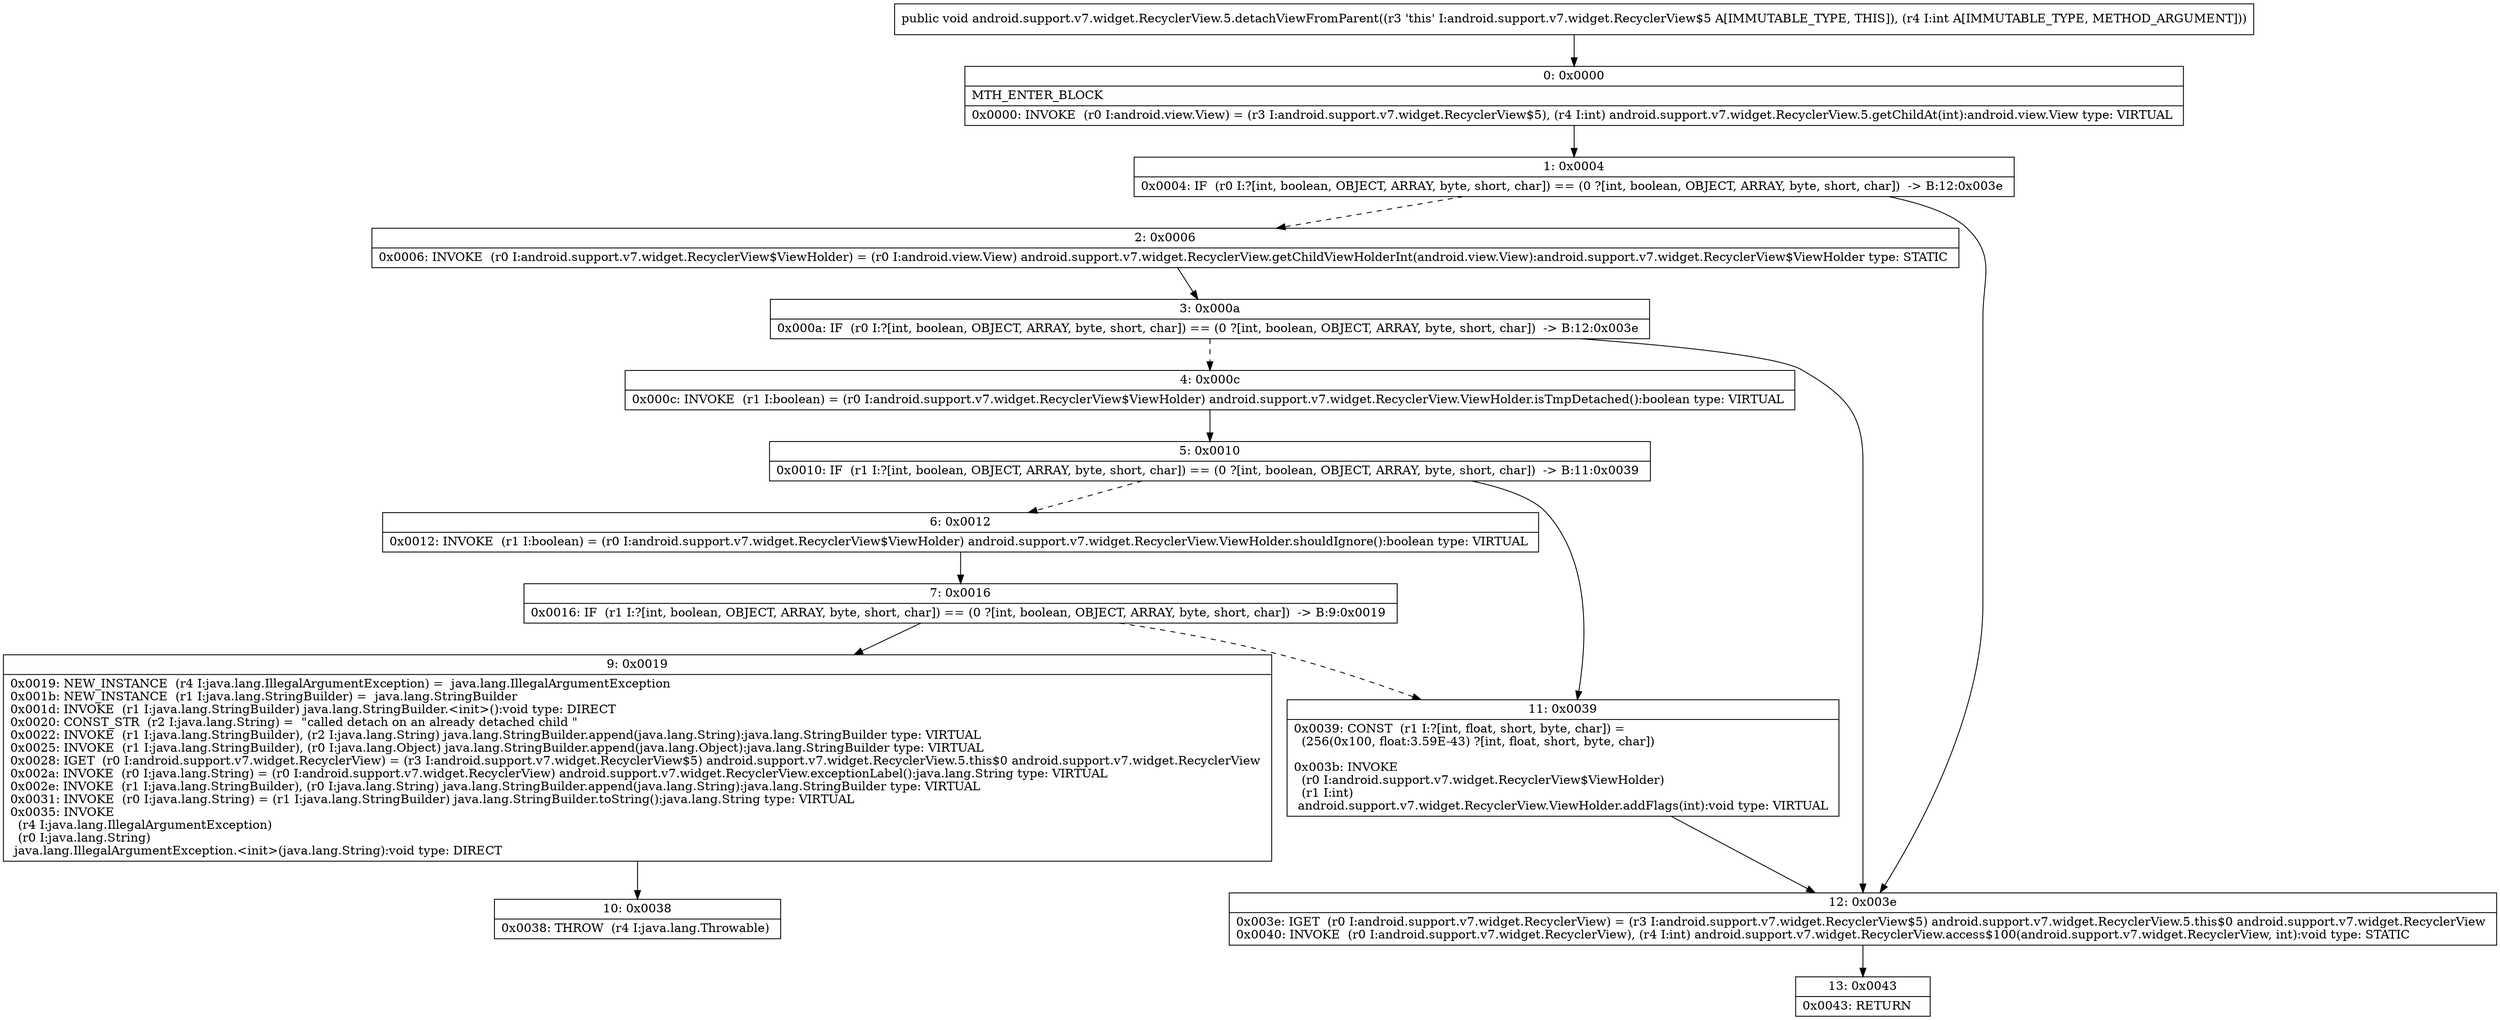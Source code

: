 digraph "CFG forandroid.support.v7.widget.RecyclerView.5.detachViewFromParent(I)V" {
Node_0 [shape=record,label="{0\:\ 0x0000|MTH_ENTER_BLOCK\l|0x0000: INVOKE  (r0 I:android.view.View) = (r3 I:android.support.v7.widget.RecyclerView$5), (r4 I:int) android.support.v7.widget.RecyclerView.5.getChildAt(int):android.view.View type: VIRTUAL \l}"];
Node_1 [shape=record,label="{1\:\ 0x0004|0x0004: IF  (r0 I:?[int, boolean, OBJECT, ARRAY, byte, short, char]) == (0 ?[int, boolean, OBJECT, ARRAY, byte, short, char])  \-\> B:12:0x003e \l}"];
Node_2 [shape=record,label="{2\:\ 0x0006|0x0006: INVOKE  (r0 I:android.support.v7.widget.RecyclerView$ViewHolder) = (r0 I:android.view.View) android.support.v7.widget.RecyclerView.getChildViewHolderInt(android.view.View):android.support.v7.widget.RecyclerView$ViewHolder type: STATIC \l}"];
Node_3 [shape=record,label="{3\:\ 0x000a|0x000a: IF  (r0 I:?[int, boolean, OBJECT, ARRAY, byte, short, char]) == (0 ?[int, boolean, OBJECT, ARRAY, byte, short, char])  \-\> B:12:0x003e \l}"];
Node_4 [shape=record,label="{4\:\ 0x000c|0x000c: INVOKE  (r1 I:boolean) = (r0 I:android.support.v7.widget.RecyclerView$ViewHolder) android.support.v7.widget.RecyclerView.ViewHolder.isTmpDetached():boolean type: VIRTUAL \l}"];
Node_5 [shape=record,label="{5\:\ 0x0010|0x0010: IF  (r1 I:?[int, boolean, OBJECT, ARRAY, byte, short, char]) == (0 ?[int, boolean, OBJECT, ARRAY, byte, short, char])  \-\> B:11:0x0039 \l}"];
Node_6 [shape=record,label="{6\:\ 0x0012|0x0012: INVOKE  (r1 I:boolean) = (r0 I:android.support.v7.widget.RecyclerView$ViewHolder) android.support.v7.widget.RecyclerView.ViewHolder.shouldIgnore():boolean type: VIRTUAL \l}"];
Node_7 [shape=record,label="{7\:\ 0x0016|0x0016: IF  (r1 I:?[int, boolean, OBJECT, ARRAY, byte, short, char]) == (0 ?[int, boolean, OBJECT, ARRAY, byte, short, char])  \-\> B:9:0x0019 \l}"];
Node_9 [shape=record,label="{9\:\ 0x0019|0x0019: NEW_INSTANCE  (r4 I:java.lang.IllegalArgumentException) =  java.lang.IllegalArgumentException \l0x001b: NEW_INSTANCE  (r1 I:java.lang.StringBuilder) =  java.lang.StringBuilder \l0x001d: INVOKE  (r1 I:java.lang.StringBuilder) java.lang.StringBuilder.\<init\>():void type: DIRECT \l0x0020: CONST_STR  (r2 I:java.lang.String) =  \"called detach on an already detached child \" \l0x0022: INVOKE  (r1 I:java.lang.StringBuilder), (r2 I:java.lang.String) java.lang.StringBuilder.append(java.lang.String):java.lang.StringBuilder type: VIRTUAL \l0x0025: INVOKE  (r1 I:java.lang.StringBuilder), (r0 I:java.lang.Object) java.lang.StringBuilder.append(java.lang.Object):java.lang.StringBuilder type: VIRTUAL \l0x0028: IGET  (r0 I:android.support.v7.widget.RecyclerView) = (r3 I:android.support.v7.widget.RecyclerView$5) android.support.v7.widget.RecyclerView.5.this$0 android.support.v7.widget.RecyclerView \l0x002a: INVOKE  (r0 I:java.lang.String) = (r0 I:android.support.v7.widget.RecyclerView) android.support.v7.widget.RecyclerView.exceptionLabel():java.lang.String type: VIRTUAL \l0x002e: INVOKE  (r1 I:java.lang.StringBuilder), (r0 I:java.lang.String) java.lang.StringBuilder.append(java.lang.String):java.lang.StringBuilder type: VIRTUAL \l0x0031: INVOKE  (r0 I:java.lang.String) = (r1 I:java.lang.StringBuilder) java.lang.StringBuilder.toString():java.lang.String type: VIRTUAL \l0x0035: INVOKE  \l  (r4 I:java.lang.IllegalArgumentException)\l  (r0 I:java.lang.String)\l java.lang.IllegalArgumentException.\<init\>(java.lang.String):void type: DIRECT \l}"];
Node_10 [shape=record,label="{10\:\ 0x0038|0x0038: THROW  (r4 I:java.lang.Throwable) \l}"];
Node_11 [shape=record,label="{11\:\ 0x0039|0x0039: CONST  (r1 I:?[int, float, short, byte, char]) = \l  (256(0x100, float:3.59E\-43) ?[int, float, short, byte, char])\l \l0x003b: INVOKE  \l  (r0 I:android.support.v7.widget.RecyclerView$ViewHolder)\l  (r1 I:int)\l android.support.v7.widget.RecyclerView.ViewHolder.addFlags(int):void type: VIRTUAL \l}"];
Node_12 [shape=record,label="{12\:\ 0x003e|0x003e: IGET  (r0 I:android.support.v7.widget.RecyclerView) = (r3 I:android.support.v7.widget.RecyclerView$5) android.support.v7.widget.RecyclerView.5.this$0 android.support.v7.widget.RecyclerView \l0x0040: INVOKE  (r0 I:android.support.v7.widget.RecyclerView), (r4 I:int) android.support.v7.widget.RecyclerView.access$100(android.support.v7.widget.RecyclerView, int):void type: STATIC \l}"];
Node_13 [shape=record,label="{13\:\ 0x0043|0x0043: RETURN   \l}"];
MethodNode[shape=record,label="{public void android.support.v7.widget.RecyclerView.5.detachViewFromParent((r3 'this' I:android.support.v7.widget.RecyclerView$5 A[IMMUTABLE_TYPE, THIS]), (r4 I:int A[IMMUTABLE_TYPE, METHOD_ARGUMENT])) }"];
MethodNode -> Node_0;
Node_0 -> Node_1;
Node_1 -> Node_2[style=dashed];
Node_1 -> Node_12;
Node_2 -> Node_3;
Node_3 -> Node_4[style=dashed];
Node_3 -> Node_12;
Node_4 -> Node_5;
Node_5 -> Node_6[style=dashed];
Node_5 -> Node_11;
Node_6 -> Node_7;
Node_7 -> Node_9;
Node_7 -> Node_11[style=dashed];
Node_9 -> Node_10;
Node_11 -> Node_12;
Node_12 -> Node_13;
}

